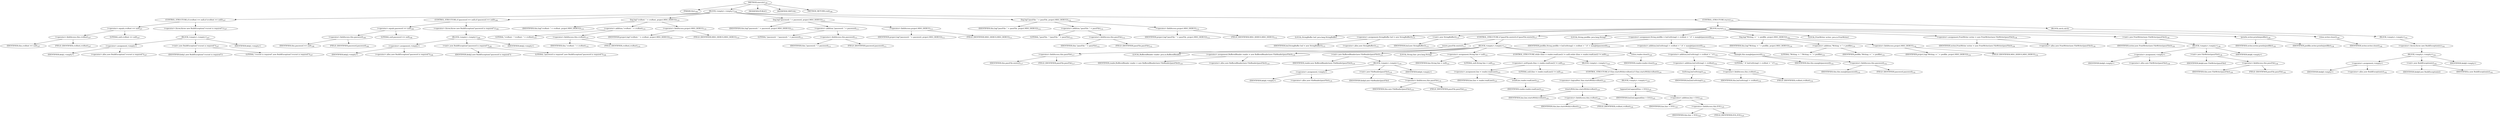 digraph "execute" {  
"345" [label = <(METHOD,execute)<SUB>106</SUB>> ]
"4" [label = <(PARAM,this)<SUB>106</SUB>> ]
"346" [label = <(BLOCK,&lt;empty&gt;,&lt;empty&gt;)<SUB>106</SUB>> ]
"347" [label = <(CONTROL_STRUCTURE,if (cvsRoot == null),if (cvsRoot == null))<SUB>107</SUB>> ]
"348" [label = <(&lt;operator&gt;.equals,cvsRoot == null)<SUB>107</SUB>> ]
"349" [label = <(&lt;operator&gt;.fieldAccess,this.cvsRoot)<SUB>107</SUB>> ]
"350" [label = <(IDENTIFIER,this,cvsRoot == null)<SUB>107</SUB>> ]
"351" [label = <(FIELD_IDENTIFIER,cvsRoot,cvsRoot)<SUB>107</SUB>> ]
"352" [label = <(LITERAL,null,cvsRoot == null)<SUB>107</SUB>> ]
"353" [label = <(&lt;operator&gt;.throw,throw new BuildException(&quot;cvsroot is required&quot;);)<SUB>107</SUB>> ]
"354" [label = <(BLOCK,&lt;empty&gt;,&lt;empty&gt;)<SUB>107</SUB>> ]
"355" [label = <(&lt;operator&gt;.assignment,&lt;empty&gt;)> ]
"356" [label = <(IDENTIFIER,$obj1,&lt;empty&gt;)> ]
"357" [label = <(&lt;operator&gt;.alloc,new BuildException(&quot;cvsroot is required&quot;))<SUB>107</SUB>> ]
"358" [label = <(&lt;init&gt;,new BuildException(&quot;cvsroot is required&quot;))<SUB>107</SUB>> ]
"359" [label = <(IDENTIFIER,$obj1,new BuildException(&quot;cvsroot is required&quot;))> ]
"360" [label = <(LITERAL,&quot;cvsroot is required&quot;,new BuildException(&quot;cvsroot is required&quot;))<SUB>107</SUB>> ]
"361" [label = <(IDENTIFIER,$obj1,&lt;empty&gt;)> ]
"362" [label = <(CONTROL_STRUCTURE,if (password == null),if (password == null))<SUB>108</SUB>> ]
"363" [label = <(&lt;operator&gt;.equals,password == null)<SUB>108</SUB>> ]
"364" [label = <(&lt;operator&gt;.fieldAccess,this.password)<SUB>108</SUB>> ]
"365" [label = <(IDENTIFIER,this,password == null)<SUB>108</SUB>> ]
"366" [label = <(FIELD_IDENTIFIER,password,password)<SUB>108</SUB>> ]
"367" [label = <(LITERAL,null,password == null)<SUB>108</SUB>> ]
"368" [label = <(&lt;operator&gt;.throw,throw new BuildException(&quot;password is required&quot;);)<SUB>108</SUB>> ]
"369" [label = <(BLOCK,&lt;empty&gt;,&lt;empty&gt;)<SUB>108</SUB>> ]
"370" [label = <(&lt;operator&gt;.assignment,&lt;empty&gt;)> ]
"371" [label = <(IDENTIFIER,$obj2,&lt;empty&gt;)> ]
"372" [label = <(&lt;operator&gt;.alloc,new BuildException(&quot;password is required&quot;))<SUB>108</SUB>> ]
"373" [label = <(&lt;init&gt;,new BuildException(&quot;password is required&quot;))<SUB>108</SUB>> ]
"374" [label = <(IDENTIFIER,$obj2,new BuildException(&quot;password is required&quot;))> ]
"375" [label = <(LITERAL,&quot;password is required&quot;,new BuildException(&quot;password is required&quot;))<SUB>108</SUB>> ]
"376" [label = <(IDENTIFIER,$obj2,&lt;empty&gt;)> ]
"377" [label = <(log,log(&quot;cvsRoot: &quot; + cvsRoot, project.MSG_DEBUG))<SUB>110</SUB>> ]
"3" [label = <(IDENTIFIER,this,log(&quot;cvsRoot: &quot; + cvsRoot, project.MSG_DEBUG))<SUB>110</SUB>> ]
"378" [label = <(&lt;operator&gt;.addition,&quot;cvsRoot: &quot; + cvsRoot)<SUB>110</SUB>> ]
"379" [label = <(LITERAL,&quot;cvsRoot: &quot;,&quot;cvsRoot: &quot; + cvsRoot)<SUB>110</SUB>> ]
"380" [label = <(&lt;operator&gt;.fieldAccess,this.cvsRoot)<SUB>110</SUB>> ]
"381" [label = <(IDENTIFIER,this,&quot;cvsRoot: &quot; + cvsRoot)<SUB>110</SUB>> ]
"382" [label = <(FIELD_IDENTIFIER,cvsRoot,cvsRoot)<SUB>110</SUB>> ]
"383" [label = <(&lt;operator&gt;.fieldAccess,project.MSG_DEBUG)<SUB>110</SUB>> ]
"384" [label = <(IDENTIFIER,project,log(&quot;cvsRoot: &quot; + cvsRoot, project.MSG_DEBUG))<SUB>110</SUB>> ]
"385" [label = <(FIELD_IDENTIFIER,MSG_DEBUG,MSG_DEBUG)<SUB>110</SUB>> ]
"386" [label = <(log,log(&quot;password: &quot; + password, project.MSG_DEBUG))<SUB>111</SUB>> ]
"5" [label = <(IDENTIFIER,this,log(&quot;password: &quot; + password, project.MSG_DEBUG))<SUB>111</SUB>> ]
"387" [label = <(&lt;operator&gt;.addition,&quot;password: &quot; + password)<SUB>111</SUB>> ]
"388" [label = <(LITERAL,&quot;password: &quot;,&quot;password: &quot; + password)<SUB>111</SUB>> ]
"389" [label = <(&lt;operator&gt;.fieldAccess,this.password)<SUB>111</SUB>> ]
"390" [label = <(IDENTIFIER,this,&quot;password: &quot; + password)<SUB>111</SUB>> ]
"391" [label = <(FIELD_IDENTIFIER,password,password)<SUB>111</SUB>> ]
"392" [label = <(&lt;operator&gt;.fieldAccess,project.MSG_DEBUG)<SUB>111</SUB>> ]
"393" [label = <(IDENTIFIER,project,log(&quot;password: &quot; + password, project.MSG_DEBUG))<SUB>111</SUB>> ]
"394" [label = <(FIELD_IDENTIFIER,MSG_DEBUG,MSG_DEBUG)<SUB>111</SUB>> ]
"395" [label = <(log,log(&quot;passFile: &quot; + passFile, project.MSG_DEBUG))<SUB>112</SUB>> ]
"6" [label = <(IDENTIFIER,this,log(&quot;passFile: &quot; + passFile, project.MSG_DEBUG))<SUB>112</SUB>> ]
"396" [label = <(&lt;operator&gt;.addition,&quot;passFile: &quot; + passFile)<SUB>112</SUB>> ]
"397" [label = <(LITERAL,&quot;passFile: &quot;,&quot;passFile: &quot; + passFile)<SUB>112</SUB>> ]
"398" [label = <(&lt;operator&gt;.fieldAccess,this.passFile)<SUB>112</SUB>> ]
"399" [label = <(IDENTIFIER,this,&quot;passFile: &quot; + passFile)<SUB>112</SUB>> ]
"400" [label = <(FIELD_IDENTIFIER,passFile,passFile)<SUB>112</SUB>> ]
"401" [label = <(&lt;operator&gt;.fieldAccess,project.MSG_DEBUG)<SUB>112</SUB>> ]
"402" [label = <(IDENTIFIER,project,log(&quot;passFile: &quot; + passFile, project.MSG_DEBUG))<SUB>112</SUB>> ]
"403" [label = <(FIELD_IDENTIFIER,MSG_DEBUG,MSG_DEBUG)<SUB>112</SUB>> ]
"404" [label = <(CONTROL_STRUCTURE,try,try)<SUB>114</SUB>> ]
"405" [label = <(BLOCK,try,try)<SUB>114</SUB>> ]
"8" [label = <(LOCAL,StringBuffer buf: java.lang.StringBuffer)> ]
"406" [label = <(&lt;operator&gt;.assignment,StringBuffer buf = new StringBuffer())<SUB>115</SUB>> ]
"407" [label = <(IDENTIFIER,buf,StringBuffer buf = new StringBuffer())<SUB>115</SUB>> ]
"408" [label = <(&lt;operator&gt;.alloc,new StringBuffer())<SUB>115</SUB>> ]
"409" [label = <(&lt;init&gt;,new StringBuffer())<SUB>115</SUB>> ]
"7" [label = <(IDENTIFIER,buf,new StringBuffer())<SUB>115</SUB>> ]
"410" [label = <(CONTROL_STRUCTURE,if (passFile.exists()),if (passFile.exists()))<SUB>117</SUB>> ]
"411" [label = <(exists,passFile.exists())<SUB>117</SUB>> ]
"412" [label = <(&lt;operator&gt;.fieldAccess,this.passFile)<SUB>117</SUB>> ]
"413" [label = <(IDENTIFIER,this,passFile.exists())<SUB>117</SUB>> ]
"414" [label = <(FIELD_IDENTIFIER,passFile,passFile)<SUB>117</SUB>> ]
"415" [label = <(BLOCK,&lt;empty&gt;,&lt;empty&gt;)<SUB>117</SUB>> ]
"10" [label = <(LOCAL,BufferedReader reader: java.io.BufferedReader)> ]
"416" [label = <(&lt;operator&gt;.assignment,BufferedReader reader = new BufferedReader(new FileReader(passFile)))<SUB>118</SUB>> ]
"417" [label = <(IDENTIFIER,reader,BufferedReader reader = new BufferedReader(new FileReader(passFile)))<SUB>118</SUB>> ]
"418" [label = <(&lt;operator&gt;.alloc,new BufferedReader(new FileReader(passFile)))<SUB>119</SUB>> ]
"419" [label = <(&lt;init&gt;,new BufferedReader(new FileReader(passFile)))<SUB>119</SUB>> ]
"9" [label = <(IDENTIFIER,reader,new BufferedReader(new FileReader(passFile)))<SUB>118</SUB>> ]
"420" [label = <(BLOCK,&lt;empty&gt;,&lt;empty&gt;)<SUB>119</SUB>> ]
"421" [label = <(&lt;operator&gt;.assignment,&lt;empty&gt;)> ]
"422" [label = <(IDENTIFIER,$obj4,&lt;empty&gt;)> ]
"423" [label = <(&lt;operator&gt;.alloc,new FileReader(passFile))<SUB>119</SUB>> ]
"424" [label = <(&lt;init&gt;,new FileReader(passFile))<SUB>119</SUB>> ]
"425" [label = <(IDENTIFIER,$obj4,new FileReader(passFile))> ]
"426" [label = <(&lt;operator&gt;.fieldAccess,this.passFile)<SUB>119</SUB>> ]
"427" [label = <(IDENTIFIER,this,new FileReader(passFile))<SUB>119</SUB>> ]
"428" [label = <(FIELD_IDENTIFIER,passFile,passFile)<SUB>119</SUB>> ]
"429" [label = <(IDENTIFIER,$obj4,&lt;empty&gt;)> ]
"430" [label = <(LOCAL,String line: java.lang.String)> ]
"431" [label = <(&lt;operator&gt;.assignment,String line = null)<SUB>121</SUB>> ]
"432" [label = <(IDENTIFIER,line,String line = null)<SUB>121</SUB>> ]
"433" [label = <(LITERAL,null,String line = null)<SUB>121</SUB>> ]
"434" [label = <(CONTROL_STRUCTURE,while ((line = reader.readLine()) != null),while ((line = reader.readLine()) != null))<SUB>123</SUB>> ]
"435" [label = <(&lt;operator&gt;.notEquals,(line = reader.readLine()) != null)<SUB>123</SUB>> ]
"436" [label = <(&lt;operator&gt;.assignment,line = reader.readLine())<SUB>123</SUB>> ]
"437" [label = <(IDENTIFIER,line,line = reader.readLine())<SUB>123</SUB>> ]
"438" [label = <(readLine,reader.readLine())<SUB>123</SUB>> ]
"439" [label = <(IDENTIFIER,reader,reader.readLine())<SUB>123</SUB>> ]
"440" [label = <(LITERAL,null,(line = reader.readLine()) != null)<SUB>123</SUB>> ]
"441" [label = <(BLOCK,&lt;empty&gt;,&lt;empty&gt;)<SUB>123</SUB>> ]
"442" [label = <(CONTROL_STRUCTURE,if (!line.startsWith(cvsRoot)),if (!line.startsWith(cvsRoot)))<SUB>124</SUB>> ]
"443" [label = <(&lt;operator&gt;.logicalNot,!line.startsWith(cvsRoot))<SUB>124</SUB>> ]
"444" [label = <(startsWith,line.startsWith(cvsRoot))<SUB>124</SUB>> ]
"445" [label = <(IDENTIFIER,line,line.startsWith(cvsRoot))<SUB>124</SUB>> ]
"446" [label = <(&lt;operator&gt;.fieldAccess,this.cvsRoot)<SUB>124</SUB>> ]
"447" [label = <(IDENTIFIER,this,line.startsWith(cvsRoot))<SUB>124</SUB>> ]
"448" [label = <(FIELD_IDENTIFIER,cvsRoot,cvsRoot)<SUB>124</SUB>> ]
"449" [label = <(BLOCK,&lt;empty&gt;,&lt;empty&gt;)<SUB>124</SUB>> ]
"450" [label = <(append,buf.append(line + EOL))<SUB>125</SUB>> ]
"451" [label = <(IDENTIFIER,buf,buf.append(line + EOL))<SUB>125</SUB>> ]
"452" [label = <(&lt;operator&gt;.addition,line + EOL)<SUB>125</SUB>> ]
"453" [label = <(IDENTIFIER,line,line + EOL)<SUB>125</SUB>> ]
"454" [label = <(&lt;operator&gt;.fieldAccess,this.EOL)<SUB>125</SUB>> ]
"455" [label = <(IDENTIFIER,this,line + EOL)<SUB>125</SUB>> ]
"456" [label = <(FIELD_IDENTIFIER,EOL,EOL)<SUB>125</SUB>> ]
"457" [label = <(close,reader.close())<SUB>129</SUB>> ]
"458" [label = <(IDENTIFIER,reader,reader.close())<SUB>129</SUB>> ]
"459" [label = <(LOCAL,String pwdfile: java.lang.String)> ]
"460" [label = <(&lt;operator&gt;.assignment,String pwdfile = buf.toString() + cvsRoot + &quot; A&quot; + mangle(password))<SUB>132</SUB>> ]
"461" [label = <(IDENTIFIER,pwdfile,String pwdfile = buf.toString() + cvsRoot + &quot; A&quot; + mangle(password))<SUB>132</SUB>> ]
"462" [label = <(&lt;operator&gt;.addition,buf.toString() + cvsRoot + &quot; A&quot; + mangle(password))<SUB>132</SUB>> ]
"463" [label = <(&lt;operator&gt;.addition,buf.toString() + cvsRoot + &quot; A&quot;)<SUB>132</SUB>> ]
"464" [label = <(&lt;operator&gt;.addition,buf.toString() + cvsRoot)<SUB>132</SUB>> ]
"465" [label = <(toString,buf.toString())<SUB>132</SUB>> ]
"466" [label = <(IDENTIFIER,buf,buf.toString())<SUB>132</SUB>> ]
"467" [label = <(&lt;operator&gt;.fieldAccess,this.cvsRoot)<SUB>132</SUB>> ]
"468" [label = <(IDENTIFIER,this,buf.toString() + cvsRoot)<SUB>132</SUB>> ]
"469" [label = <(FIELD_IDENTIFIER,cvsRoot,cvsRoot)<SUB>132</SUB>> ]
"470" [label = <(LITERAL,&quot; A&quot;,buf.toString() + cvsRoot + &quot; A&quot;)<SUB>132</SUB>> ]
"471" [label = <(mangle,this.mangle(password))<SUB>132</SUB>> ]
"11" [label = <(IDENTIFIER,this,this.mangle(password))<SUB>132</SUB>> ]
"472" [label = <(&lt;operator&gt;.fieldAccess,this.password)<SUB>132</SUB>> ]
"473" [label = <(IDENTIFIER,this,this.mangle(password))<SUB>132</SUB>> ]
"474" [label = <(FIELD_IDENTIFIER,password,password)<SUB>132</SUB>> ]
"475" [label = <(log,log(&quot;Writing -&gt; &quot; + pwdfile, project.MSG_DEBUG))<SUB>134</SUB>> ]
"12" [label = <(IDENTIFIER,this,log(&quot;Writing -&gt; &quot; + pwdfile, project.MSG_DEBUG))<SUB>134</SUB>> ]
"476" [label = <(&lt;operator&gt;.addition,&quot;Writing -&gt; &quot; + pwdfile)<SUB>134</SUB>> ]
"477" [label = <(LITERAL,&quot;Writing -&gt; &quot;,&quot;Writing -&gt; &quot; + pwdfile)<SUB>134</SUB>> ]
"478" [label = <(IDENTIFIER,pwdfile,&quot;Writing -&gt; &quot; + pwdfile)<SUB>134</SUB>> ]
"479" [label = <(&lt;operator&gt;.fieldAccess,project.MSG_DEBUG)<SUB>134</SUB>> ]
"480" [label = <(IDENTIFIER,project,log(&quot;Writing -&gt; &quot; + pwdfile, project.MSG_DEBUG))<SUB>134</SUB>> ]
"481" [label = <(FIELD_IDENTIFIER,MSG_DEBUG,MSG_DEBUG)<SUB>134</SUB>> ]
"14" [label = <(LOCAL,PrintWriter writer: java.io.PrintWriter)> ]
"482" [label = <(&lt;operator&gt;.assignment,PrintWriter writer = new PrintWriter(new FileWriter(passFile)))<SUB>136</SUB>> ]
"483" [label = <(IDENTIFIER,writer,PrintWriter writer = new PrintWriter(new FileWriter(passFile)))<SUB>136</SUB>> ]
"484" [label = <(&lt;operator&gt;.alloc,new PrintWriter(new FileWriter(passFile)))<SUB>136</SUB>> ]
"485" [label = <(&lt;init&gt;,new PrintWriter(new FileWriter(passFile)))<SUB>136</SUB>> ]
"13" [label = <(IDENTIFIER,writer,new PrintWriter(new FileWriter(passFile)))<SUB>136</SUB>> ]
"486" [label = <(BLOCK,&lt;empty&gt;,&lt;empty&gt;)<SUB>136</SUB>> ]
"487" [label = <(&lt;operator&gt;.assignment,&lt;empty&gt;)> ]
"488" [label = <(IDENTIFIER,$obj6,&lt;empty&gt;)> ]
"489" [label = <(&lt;operator&gt;.alloc,new FileWriter(passFile))<SUB>136</SUB>> ]
"490" [label = <(&lt;init&gt;,new FileWriter(passFile))<SUB>136</SUB>> ]
"491" [label = <(IDENTIFIER,$obj6,new FileWriter(passFile))> ]
"492" [label = <(&lt;operator&gt;.fieldAccess,this.passFile)<SUB>136</SUB>> ]
"493" [label = <(IDENTIFIER,this,new FileWriter(passFile))<SUB>136</SUB>> ]
"494" [label = <(FIELD_IDENTIFIER,passFile,passFile)<SUB>136</SUB>> ]
"495" [label = <(IDENTIFIER,$obj6,&lt;empty&gt;)> ]
"496" [label = <(println,writer.println(pwdfile))<SUB>138</SUB>> ]
"497" [label = <(IDENTIFIER,writer,writer.println(pwdfile))<SUB>138</SUB>> ]
"498" [label = <(IDENTIFIER,pwdfile,writer.println(pwdfile))<SUB>138</SUB>> ]
"499" [label = <(close,writer.close())<SUB>140</SUB>> ]
"500" [label = <(IDENTIFIER,writer,writer.close())<SUB>140</SUB>> ]
"501" [label = <(BLOCK,catch,catch)> ]
"502" [label = <(BLOCK,&lt;empty&gt;,&lt;empty&gt;)<SUB>141</SUB>> ]
"503" [label = <(&lt;operator&gt;.throw,throw new BuildException(e);)<SUB>142</SUB>> ]
"504" [label = <(BLOCK,&lt;empty&gt;,&lt;empty&gt;)<SUB>142</SUB>> ]
"505" [label = <(&lt;operator&gt;.assignment,&lt;empty&gt;)> ]
"506" [label = <(IDENTIFIER,$obj8,&lt;empty&gt;)> ]
"507" [label = <(&lt;operator&gt;.alloc,new BuildException(e))<SUB>142</SUB>> ]
"508" [label = <(&lt;init&gt;,new BuildException(e))<SUB>142</SUB>> ]
"509" [label = <(IDENTIFIER,$obj8,new BuildException(e))> ]
"510" [label = <(IDENTIFIER,e,new BuildException(e))<SUB>142</SUB>> ]
"511" [label = <(IDENTIFIER,$obj8,&lt;empty&gt;)> ]
"512" [label = <(MODIFIER,PUBLIC)> ]
"513" [label = <(MODIFIER,VIRTUAL)> ]
"514" [label = <(METHOD_RETURN,void)<SUB>106</SUB>> ]
  "345" -> "4" 
  "345" -> "346" 
  "345" -> "512" 
  "345" -> "513" 
  "345" -> "514" 
  "346" -> "347" 
  "346" -> "362" 
  "346" -> "377" 
  "346" -> "386" 
  "346" -> "395" 
  "346" -> "404" 
  "347" -> "348" 
  "347" -> "353" 
  "348" -> "349" 
  "348" -> "352" 
  "349" -> "350" 
  "349" -> "351" 
  "353" -> "354" 
  "354" -> "355" 
  "354" -> "358" 
  "354" -> "361" 
  "355" -> "356" 
  "355" -> "357" 
  "358" -> "359" 
  "358" -> "360" 
  "362" -> "363" 
  "362" -> "368" 
  "363" -> "364" 
  "363" -> "367" 
  "364" -> "365" 
  "364" -> "366" 
  "368" -> "369" 
  "369" -> "370" 
  "369" -> "373" 
  "369" -> "376" 
  "370" -> "371" 
  "370" -> "372" 
  "373" -> "374" 
  "373" -> "375" 
  "377" -> "3" 
  "377" -> "378" 
  "377" -> "383" 
  "378" -> "379" 
  "378" -> "380" 
  "380" -> "381" 
  "380" -> "382" 
  "383" -> "384" 
  "383" -> "385" 
  "386" -> "5" 
  "386" -> "387" 
  "386" -> "392" 
  "387" -> "388" 
  "387" -> "389" 
  "389" -> "390" 
  "389" -> "391" 
  "392" -> "393" 
  "392" -> "394" 
  "395" -> "6" 
  "395" -> "396" 
  "395" -> "401" 
  "396" -> "397" 
  "396" -> "398" 
  "398" -> "399" 
  "398" -> "400" 
  "401" -> "402" 
  "401" -> "403" 
  "404" -> "405" 
  "404" -> "501" 
  "405" -> "8" 
  "405" -> "406" 
  "405" -> "409" 
  "405" -> "410" 
  "405" -> "459" 
  "405" -> "460" 
  "405" -> "475" 
  "405" -> "14" 
  "405" -> "482" 
  "405" -> "485" 
  "405" -> "496" 
  "405" -> "499" 
  "406" -> "407" 
  "406" -> "408" 
  "409" -> "7" 
  "410" -> "411" 
  "410" -> "415" 
  "411" -> "412" 
  "412" -> "413" 
  "412" -> "414" 
  "415" -> "10" 
  "415" -> "416" 
  "415" -> "419" 
  "415" -> "430" 
  "415" -> "431" 
  "415" -> "434" 
  "415" -> "457" 
  "416" -> "417" 
  "416" -> "418" 
  "419" -> "9" 
  "419" -> "420" 
  "420" -> "421" 
  "420" -> "424" 
  "420" -> "429" 
  "421" -> "422" 
  "421" -> "423" 
  "424" -> "425" 
  "424" -> "426" 
  "426" -> "427" 
  "426" -> "428" 
  "431" -> "432" 
  "431" -> "433" 
  "434" -> "435" 
  "434" -> "441" 
  "435" -> "436" 
  "435" -> "440" 
  "436" -> "437" 
  "436" -> "438" 
  "438" -> "439" 
  "441" -> "442" 
  "442" -> "443" 
  "442" -> "449" 
  "443" -> "444" 
  "444" -> "445" 
  "444" -> "446" 
  "446" -> "447" 
  "446" -> "448" 
  "449" -> "450" 
  "450" -> "451" 
  "450" -> "452" 
  "452" -> "453" 
  "452" -> "454" 
  "454" -> "455" 
  "454" -> "456" 
  "457" -> "458" 
  "460" -> "461" 
  "460" -> "462" 
  "462" -> "463" 
  "462" -> "471" 
  "463" -> "464" 
  "463" -> "470" 
  "464" -> "465" 
  "464" -> "467" 
  "465" -> "466" 
  "467" -> "468" 
  "467" -> "469" 
  "471" -> "11" 
  "471" -> "472" 
  "472" -> "473" 
  "472" -> "474" 
  "475" -> "12" 
  "475" -> "476" 
  "475" -> "479" 
  "476" -> "477" 
  "476" -> "478" 
  "479" -> "480" 
  "479" -> "481" 
  "482" -> "483" 
  "482" -> "484" 
  "485" -> "13" 
  "485" -> "486" 
  "486" -> "487" 
  "486" -> "490" 
  "486" -> "495" 
  "487" -> "488" 
  "487" -> "489" 
  "490" -> "491" 
  "490" -> "492" 
  "492" -> "493" 
  "492" -> "494" 
  "496" -> "497" 
  "496" -> "498" 
  "499" -> "500" 
  "501" -> "502" 
  "502" -> "503" 
  "503" -> "504" 
  "504" -> "505" 
  "504" -> "508" 
  "504" -> "511" 
  "505" -> "506" 
  "505" -> "507" 
  "508" -> "509" 
  "508" -> "510" 
}
